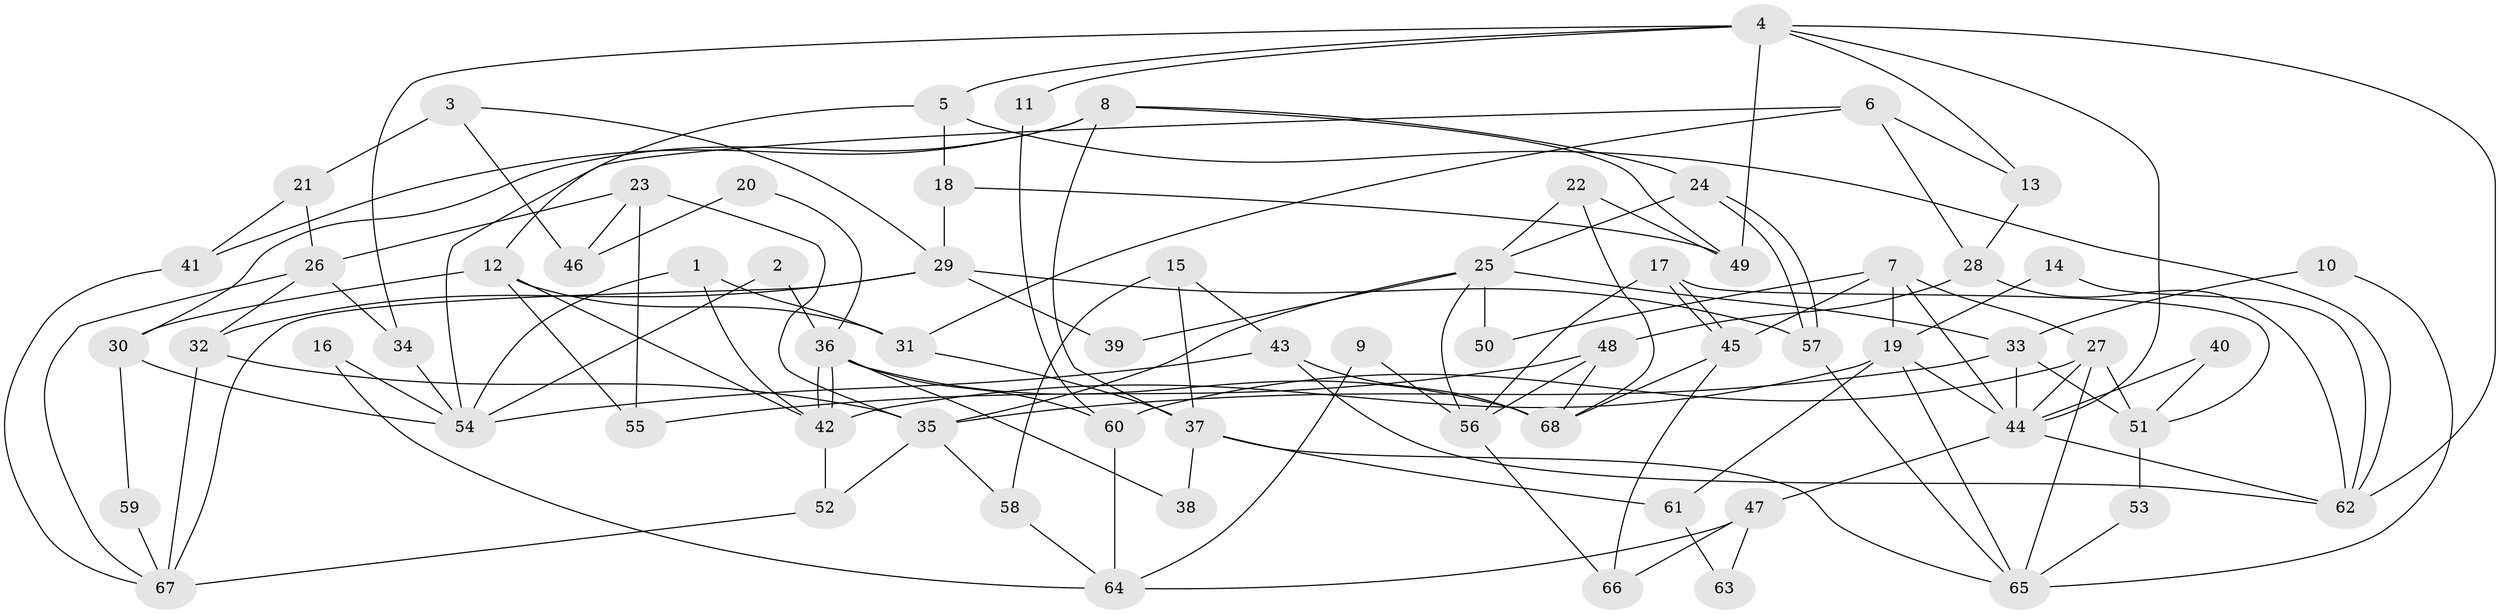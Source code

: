 // coarse degree distribution, {5: 0.17857142857142858, 8: 0.03571428571428571, 6: 0.21428571428571427, 9: 0.07142857142857142, 10: 0.03571428571428571, 7: 0.10714285714285714, 3: 0.14285714285714285, 4: 0.17857142857142858, 2: 0.03571428571428571}
// Generated by graph-tools (version 1.1) at 2025/37/03/04/25 23:37:12]
// undirected, 68 vertices, 136 edges
graph export_dot {
  node [color=gray90,style=filled];
  1;
  2;
  3;
  4;
  5;
  6;
  7;
  8;
  9;
  10;
  11;
  12;
  13;
  14;
  15;
  16;
  17;
  18;
  19;
  20;
  21;
  22;
  23;
  24;
  25;
  26;
  27;
  28;
  29;
  30;
  31;
  32;
  33;
  34;
  35;
  36;
  37;
  38;
  39;
  40;
  41;
  42;
  43;
  44;
  45;
  46;
  47;
  48;
  49;
  50;
  51;
  52;
  53;
  54;
  55;
  56;
  57;
  58;
  59;
  60;
  61;
  62;
  63;
  64;
  65;
  66;
  67;
  68;
  1 -- 31;
  1 -- 42;
  1 -- 54;
  2 -- 36;
  2 -- 54;
  3 -- 21;
  3 -- 29;
  3 -- 46;
  4 -- 44;
  4 -- 13;
  4 -- 5;
  4 -- 11;
  4 -- 34;
  4 -- 49;
  4 -- 62;
  5 -- 62;
  5 -- 12;
  5 -- 18;
  6 -- 31;
  6 -- 54;
  6 -- 13;
  6 -- 28;
  7 -- 19;
  7 -- 44;
  7 -- 27;
  7 -- 45;
  7 -- 50;
  8 -- 24;
  8 -- 30;
  8 -- 37;
  8 -- 41;
  8 -- 49;
  9 -- 56;
  9 -- 64;
  10 -- 33;
  10 -- 65;
  11 -- 60;
  12 -- 55;
  12 -- 30;
  12 -- 31;
  12 -- 42;
  13 -- 28;
  14 -- 19;
  14 -- 62;
  15 -- 58;
  15 -- 43;
  15 -- 37;
  16 -- 64;
  16 -- 54;
  17 -- 56;
  17 -- 45;
  17 -- 45;
  17 -- 51;
  18 -- 49;
  18 -- 29;
  19 -- 65;
  19 -- 42;
  19 -- 44;
  19 -- 61;
  20 -- 36;
  20 -- 46;
  21 -- 26;
  21 -- 41;
  22 -- 49;
  22 -- 68;
  22 -- 25;
  23 -- 26;
  23 -- 35;
  23 -- 46;
  23 -- 55;
  24 -- 57;
  24 -- 57;
  24 -- 25;
  25 -- 35;
  25 -- 33;
  25 -- 39;
  25 -- 50;
  25 -- 56;
  26 -- 67;
  26 -- 32;
  26 -- 34;
  27 -- 51;
  27 -- 44;
  27 -- 60;
  27 -- 65;
  28 -- 62;
  28 -- 48;
  29 -- 57;
  29 -- 32;
  29 -- 39;
  29 -- 67;
  30 -- 54;
  30 -- 59;
  31 -- 37;
  32 -- 67;
  32 -- 35;
  33 -- 44;
  33 -- 35;
  33 -- 51;
  34 -- 54;
  35 -- 52;
  35 -- 58;
  36 -- 68;
  36 -- 42;
  36 -- 42;
  36 -- 38;
  36 -- 60;
  37 -- 38;
  37 -- 61;
  37 -- 65;
  40 -- 44;
  40 -- 51;
  41 -- 67;
  42 -- 52;
  43 -- 62;
  43 -- 54;
  43 -- 68;
  44 -- 47;
  44 -- 62;
  45 -- 66;
  45 -- 68;
  47 -- 66;
  47 -- 63;
  47 -- 64;
  48 -- 68;
  48 -- 55;
  48 -- 56;
  51 -- 53;
  52 -- 67;
  53 -- 65;
  56 -- 66;
  57 -- 65;
  58 -- 64;
  59 -- 67;
  60 -- 64;
  61 -- 63;
}
